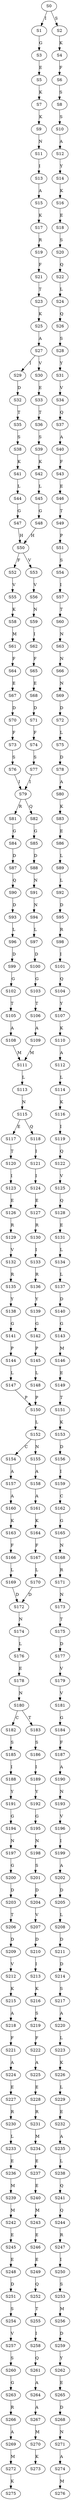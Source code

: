 strict digraph  {
	S0 -> S1 [ label = I ];
	S0 -> S2 [ label = S ];
	S1 -> S3 [ label = G ];
	S2 -> S4 [ label = K ];
	S3 -> S5 [ label = E ];
	S4 -> S6 [ label = F ];
	S5 -> S7 [ label = K ];
	S6 -> S8 [ label = S ];
	S7 -> S9 [ label = K ];
	S8 -> S10 [ label = S ];
	S9 -> S11 [ label = N ];
	S10 -> S12 [ label = A ];
	S11 -> S13 [ label = I ];
	S12 -> S14 [ label = Y ];
	S13 -> S15 [ label = A ];
	S14 -> S16 [ label = K ];
	S15 -> S17 [ label = K ];
	S16 -> S18 [ label = E ];
	S17 -> S19 [ label = R ];
	S18 -> S20 [ label = S ];
	S19 -> S21 [ label = F ];
	S20 -> S22 [ label = Q ];
	S21 -> S23 [ label = T ];
	S22 -> S24 [ label = L ];
	S23 -> S25 [ label = K ];
	S24 -> S26 [ label = Q ];
	S25 -> S27 [ label = A ];
	S26 -> S28 [ label = S ];
	S27 -> S29 [ label = I ];
	S27 -> S30 [ label = V ];
	S28 -> S31 [ label = Y ];
	S29 -> S32 [ label = D ];
	S30 -> S33 [ label = E ];
	S31 -> S34 [ label = V ];
	S32 -> S35 [ label = T ];
	S33 -> S36 [ label = T ];
	S34 -> S37 [ label = Q ];
	S35 -> S38 [ label = S ];
	S36 -> S39 [ label = S ];
	S37 -> S40 [ label = A ];
	S38 -> S41 [ label = K ];
	S39 -> S42 [ label = K ];
	S40 -> S43 [ label = F ];
	S41 -> S44 [ label = L ];
	S42 -> S45 [ label = L ];
	S43 -> S46 [ label = E ];
	S44 -> S47 [ label = G ];
	S45 -> S48 [ label = G ];
	S46 -> S49 [ label = T ];
	S47 -> S50 [ label = H ];
	S48 -> S50 [ label = H ];
	S49 -> S51 [ label = P ];
	S50 -> S52 [ label = F ];
	S50 -> S53 [ label = V ];
	S51 -> S54 [ label = S ];
	S52 -> S55 [ label = V ];
	S53 -> S56 [ label = V ];
	S54 -> S57 [ label = I ];
	S55 -> S58 [ label = K ];
	S56 -> S59 [ label = N ];
	S57 -> S60 [ label = T ];
	S58 -> S61 [ label = M ];
	S59 -> S62 [ label = I ];
	S60 -> S63 [ label = N ];
	S61 -> S64 [ label = F ];
	S62 -> S65 [ label = F ];
	S63 -> S66 [ label = N ];
	S64 -> S67 [ label = E ];
	S65 -> S68 [ label = E ];
	S66 -> S69 [ label = N ];
	S67 -> S70 [ label = D ];
	S68 -> S71 [ label = D ];
	S69 -> S72 [ label = D ];
	S70 -> S73 [ label = F ];
	S71 -> S74 [ label = F ];
	S72 -> S75 [ label = L ];
	S73 -> S76 [ label = S ];
	S74 -> S77 [ label = S ];
	S75 -> S78 [ label = D ];
	S76 -> S79 [ label = I ];
	S77 -> S79 [ label = I ];
	S78 -> S80 [ label = A ];
	S79 -> S81 [ label = R ];
	S79 -> S82 [ label = Q ];
	S80 -> S83 [ label = K ];
	S81 -> S84 [ label = G ];
	S82 -> S85 [ label = G ];
	S83 -> S86 [ label = E ];
	S84 -> S87 [ label = D ];
	S85 -> S88 [ label = D ];
	S86 -> S89 [ label = L ];
	S87 -> S90 [ label = Q ];
	S88 -> S91 [ label = N ];
	S89 -> S92 [ label = L ];
	S90 -> S93 [ label = D ];
	S91 -> S94 [ label = N ];
	S92 -> S95 [ label = D ];
	S93 -> S96 [ label = L ];
	S94 -> S97 [ label = L ];
	S95 -> S98 [ label = R ];
	S96 -> S99 [ label = D ];
	S97 -> S100 [ label = D ];
	S98 -> S101 [ label = I ];
	S99 -> S102 [ label = G ];
	S100 -> S103 [ label = G ];
	S101 -> S104 [ label = Q ];
	S102 -> S105 [ label = T ];
	S103 -> S106 [ label = T ];
	S104 -> S107 [ label = Y ];
	S105 -> S108 [ label = A ];
	S106 -> S109 [ label = A ];
	S107 -> S110 [ label = K ];
	S108 -> S111 [ label = M ];
	S109 -> S111 [ label = M ];
	S110 -> S112 [ label = A ];
	S111 -> S113 [ label = L ];
	S112 -> S114 [ label = L ];
	S113 -> S115 [ label = N ];
	S114 -> S116 [ label = K ];
	S115 -> S117 [ label = E ];
	S115 -> S118 [ label = Q ];
	S116 -> S119 [ label = I ];
	S117 -> S120 [ label = T ];
	S118 -> S121 [ label = I ];
	S119 -> S122 [ label = Q ];
	S120 -> S123 [ label = I ];
	S121 -> S124 [ label = I ];
	S122 -> S125 [ label = V ];
	S123 -> S126 [ label = E ];
	S124 -> S127 [ label = E ];
	S125 -> S128 [ label = Q ];
	S126 -> S129 [ label = R ];
	S127 -> S130 [ label = R ];
	S128 -> S131 [ label = E ];
	S129 -> S132 [ label = V ];
	S130 -> S133 [ label = I ];
	S131 -> S134 [ label = L ];
	S132 -> S135 [ label = R ];
	S133 -> S136 [ label = R ];
	S134 -> S137 [ label = L ];
	S135 -> S138 [ label = Y ];
	S136 -> S139 [ label = Y ];
	S137 -> S140 [ label = D ];
	S138 -> S141 [ label = G ];
	S139 -> S142 [ label = G ];
	S140 -> S143 [ label = G ];
	S141 -> S144 [ label = P ];
	S142 -> S145 [ label = P ];
	S143 -> S146 [ label = M ];
	S144 -> S147 [ label = L ];
	S145 -> S148 [ label = L ];
	S146 -> S149 [ label = E ];
	S147 -> S150 [ label = P ];
	S148 -> S150 [ label = P ];
	S149 -> S151 [ label = T ];
	S150 -> S152 [ label = L ];
	S151 -> S153 [ label = K ];
	S152 -> S154 [ label = C ];
	S152 -> S155 [ label = N ];
	S153 -> S156 [ label = D ];
	S154 -> S157 [ label = A ];
	S155 -> S158 [ label = A ];
	S156 -> S159 [ label = I ];
	S157 -> S160 [ label = A ];
	S158 -> S161 [ label = A ];
	S159 -> S162 [ label = C ];
	S160 -> S163 [ label = K ];
	S161 -> S164 [ label = K ];
	S162 -> S165 [ label = G ];
	S163 -> S166 [ label = F ];
	S164 -> S167 [ label = F ];
	S165 -> S168 [ label = N ];
	S166 -> S169 [ label = L ];
	S167 -> S170 [ label = L ];
	S168 -> S171 [ label = R ];
	S169 -> S172 [ label = D ];
	S170 -> S172 [ label = D ];
	S171 -> S173 [ label = N ];
	S172 -> S174 [ label = N ];
	S173 -> S175 [ label = T ];
	S174 -> S176 [ label = L ];
	S175 -> S177 [ label = D ];
	S176 -> S178 [ label = E ];
	S177 -> S179 [ label = V ];
	S178 -> S180 [ label = N ];
	S179 -> S181 [ label = V ];
	S180 -> S182 [ label = C ];
	S180 -> S183 [ label = T ];
	S181 -> S184 [ label = G ];
	S182 -> S185 [ label = S ];
	S183 -> S186 [ label = S ];
	S184 -> S187 [ label = F ];
	S185 -> S188 [ label = I ];
	S186 -> S189 [ label = I ];
	S187 -> S190 [ label = A ];
	S188 -> S191 [ label = Y ];
	S189 -> S192 [ label = Y ];
	S190 -> S193 [ label = N ];
	S191 -> S194 [ label = G ];
	S192 -> S195 [ label = G ];
	S193 -> S196 [ label = V ];
	S194 -> S197 [ label = N ];
	S195 -> S198 [ label = N ];
	S196 -> S199 [ label = I ];
	S197 -> S200 [ label = G ];
	S198 -> S201 [ label = S ];
	S199 -> S202 [ label = A ];
	S200 -> S203 [ label = D ];
	S201 -> S204 [ label = D ];
	S202 -> S205 [ label = D ];
	S203 -> S206 [ label = T ];
	S204 -> S207 [ label = V ];
	S205 -> S208 [ label = L ];
	S206 -> S209 [ label = D ];
	S207 -> S210 [ label = D ];
	S208 -> S211 [ label = D ];
	S209 -> S212 [ label = V ];
	S210 -> S213 [ label = I ];
	S211 -> S214 [ label = D ];
	S212 -> S215 [ label = K ];
	S213 -> S216 [ label = K ];
	S214 -> S217 [ label = S ];
	S215 -> S218 [ label = A ];
	S216 -> S219 [ label = S ];
	S217 -> S220 [ label = A ];
	S218 -> S221 [ label = F ];
	S219 -> S222 [ label = F ];
	S220 -> S223 [ label = L ];
	S221 -> S224 [ label = A ];
	S222 -> S225 [ label = A ];
	S223 -> S226 [ label = K ];
	S224 -> S227 [ label = E ];
	S225 -> S228 [ label = E ];
	S226 -> S229 [ label = L ];
	S227 -> S230 [ label = R ];
	S228 -> S231 [ label = R ];
	S229 -> S232 [ label = E ];
	S230 -> S233 [ label = L ];
	S231 -> S234 [ label = M ];
	S232 -> S235 [ label = A ];
	S233 -> S236 [ label = E ];
	S234 -> S237 [ label = E ];
	S235 -> S238 [ label = L ];
	S236 -> S239 [ label = M ];
	S237 -> S240 [ label = E ];
	S238 -> S241 [ label = Q ];
	S239 -> S242 [ label = M ];
	S240 -> S243 [ label = M ];
	S241 -> S244 [ label = Q ];
	S242 -> S245 [ label = E ];
	S243 -> S246 [ label = E ];
	S244 -> S247 [ label = R ];
	S245 -> S248 [ label = E ];
	S246 -> S249 [ label = E ];
	S247 -> S250 [ label = I ];
	S248 -> S251 [ label = D ];
	S249 -> S252 [ label = Q ];
	S250 -> S253 [ label = S ];
	S251 -> S254 [ label = S ];
	S252 -> S255 [ label = T ];
	S253 -> S256 [ label = M ];
	S254 -> S257 [ label = V ];
	S255 -> S258 [ label = I ];
	S256 -> S259 [ label = D ];
	S257 -> S260 [ label = S ];
	S258 -> S261 [ label = Q ];
	S259 -> S262 [ label = Y ];
	S260 -> S263 [ label = G ];
	S261 -> S264 [ label = A ];
	S262 -> S265 [ label = E ];
	S263 -> S266 [ label = R ];
	S264 -> S267 [ label = A ];
	S265 -> S268 [ label = D ];
	S266 -> S269 [ label = A ];
	S267 -> S270 [ label = M ];
	S268 -> S271 [ label = N ];
	S269 -> S272 [ label = M ];
	S270 -> S273 [ label = K ];
	S271 -> S274 [ label = A ];
	S272 -> S275 [ label = K ];
	S274 -> S276 [ label = M ];
}
